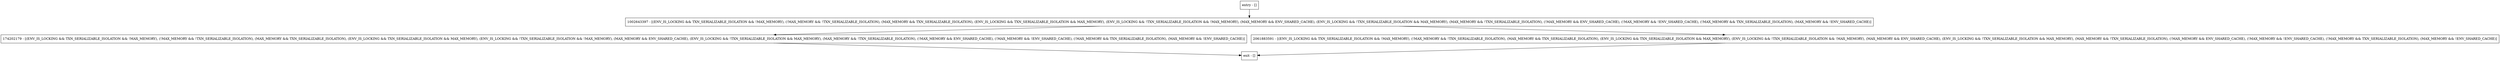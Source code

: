 digraph getBooleanVal {
node [shape=record];
1002643397 [label="1002643397 - [(ENV_IS_LOCKING && TXN_SERIALIZABLE_ISOLATION && !MAX_MEMORY), (!MAX_MEMORY && !TXN_SERIALIZABLE_ISOLATION), (MAX_MEMORY && TXN_SERIALIZABLE_ISOLATION), (ENV_IS_LOCKING && TXN_SERIALIZABLE_ISOLATION && MAX_MEMORY), (ENV_IS_LOCKING && !TXN_SERIALIZABLE_ISOLATION && !MAX_MEMORY), (MAX_MEMORY && ENV_SHARED_CACHE), (ENV_IS_LOCKING && !TXN_SERIALIZABLE_ISOLATION && MAX_MEMORY), (MAX_MEMORY && !TXN_SERIALIZABLE_ISOLATION), (!MAX_MEMORY && ENV_SHARED_CACHE), (!MAX_MEMORY && !ENV_SHARED_CACHE), (!MAX_MEMORY && TXN_SERIALIZABLE_ISOLATION), (MAX_MEMORY && !ENV_SHARED_CACHE)]"];
entry [label="entry - []"];
exit [label="exit - []"];
174202179 [label="174202179 - [(ENV_IS_LOCKING && TXN_SERIALIZABLE_ISOLATION && !MAX_MEMORY), (!MAX_MEMORY && !TXN_SERIALIZABLE_ISOLATION), (MAX_MEMORY && TXN_SERIALIZABLE_ISOLATION), (ENV_IS_LOCKING && TXN_SERIALIZABLE_ISOLATION && MAX_MEMORY), (ENV_IS_LOCKING && !TXN_SERIALIZABLE_ISOLATION && !MAX_MEMORY), (MAX_MEMORY && ENV_SHARED_CACHE), (ENV_IS_LOCKING && !TXN_SERIALIZABLE_ISOLATION && MAX_MEMORY), (MAX_MEMORY && !TXN_SERIALIZABLE_ISOLATION), (!MAX_MEMORY && ENV_SHARED_CACHE), (!MAX_MEMORY && !ENV_SHARED_CACHE), (!MAX_MEMORY && TXN_SERIALIZABLE_ISOLATION), (MAX_MEMORY && !ENV_SHARED_CACHE)]"];
2061883591 [label="2061883591 - [(ENV_IS_LOCKING && TXN_SERIALIZABLE_ISOLATION && !MAX_MEMORY), (!MAX_MEMORY && !TXN_SERIALIZABLE_ISOLATION), (MAX_MEMORY && TXN_SERIALIZABLE_ISOLATION), (ENV_IS_LOCKING && TXN_SERIALIZABLE_ISOLATION && MAX_MEMORY), (ENV_IS_LOCKING && !TXN_SERIALIZABLE_ISOLATION && !MAX_MEMORY), (MAX_MEMORY && ENV_SHARED_CACHE), (ENV_IS_LOCKING && !TXN_SERIALIZABLE_ISOLATION && MAX_MEMORY), (MAX_MEMORY && !TXN_SERIALIZABLE_ISOLATION), (!MAX_MEMORY && ENV_SHARED_CACHE), (!MAX_MEMORY && !ENV_SHARED_CACHE), (!MAX_MEMORY && TXN_SERIALIZABLE_ISOLATION), (MAX_MEMORY && !ENV_SHARED_CACHE)]"];
entry;
exit;
1002643397 -> 174202179;
1002643397 -> 2061883591;
entry -> 1002643397;
174202179 -> exit;
2061883591 -> exit;
}
